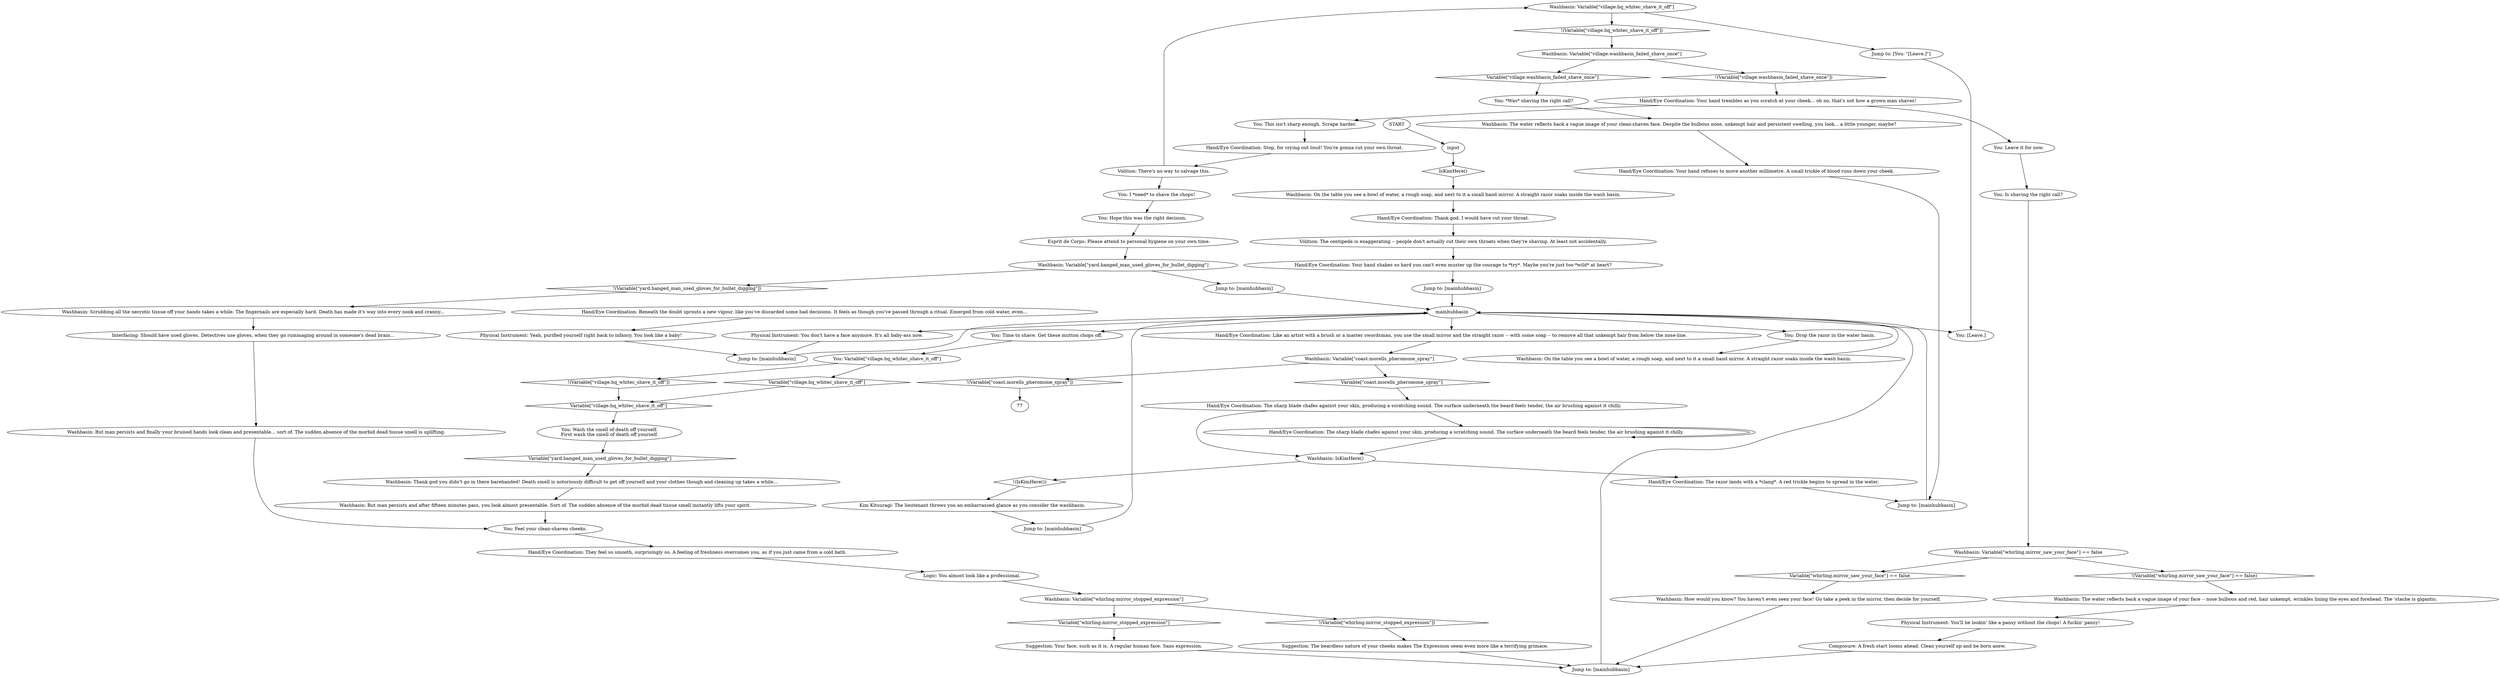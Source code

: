 # HQ / WASHBASIN
# A washbasin An interactable dialogue where you can shave your beard/muttonchops! This changes the portrait in the mirror dialogue, and the one on UI.
# ==================================================
digraph G {
	  0 [label="START"];
	  1 [label="input"];
	  2 [label="Washbasin: On the table you see a bowl of water, a rough soap, and next to it a small hand mirror. A straight razor soaks inside the wash basin."];
	  3 [label="Physical Instrument: Yeah, purified yourself right back to infancy. You look like a baby!"];
	  4 [label="You: [Leave.]"];
	  5 [label="Washbasin: How would you know? You haven't even seen your face! Go take a peek in the mirror, then decide for yourself."];
	  6 [label="mainhubbasin"];
	  7 [label="Jump to: [mainhubbasin]"];
	  8 [label="Suggestion: Your face, such as it is. A regular human face. Sans expression."];
	  9 [label="Suggestion: The beardless nature of your cheeks makes The Expression seem even more like a terrifying grimace."];
	  10 [label="Washbasin: Variable[\"coast.morells_pheromone_spray\"]"];
	  11 [label="Variable[\"coast.morells_pheromone_spray\"]", shape=diamond];
	  12 [label="!(Variable[\"coast.morells_pheromone_spray\"])", shape=diamond];
	  13 [label="You: Time to shave. Get these mutton chops off."];
	  14 [label="You: Variable[\"village.hq_whitec_shave_it_off\"]"];
	  15 [label="Variable[\"village.hq_whitec_shave_it_off\"]", shape=diamond];
	  16 [label="!(Variable[\"village.hq_whitec_shave_it_off\"])", shape=diamond];
	  17 [label="Composure: A fresh start looms ahead. Clean yourself up and be born anew."];
	  18 [label="Hand/Eye Coordination: The sharp blade chafes against your skin, producing a scratching sound. The surface underneath the beard feels tender, the air brushing against it chilly."];
	  19 [label="Washbasin: But man persists and after fifteen minutes pass, you look almost presentable. Sort of. The sudden absence of the morbid dead tissue smell instantly lifts your spirit."];
	  20 [label="Washbasin: Scrubbing all the necrotic tissue off your hands takes a while. The fingernails are especially hard. Death has made it's way into every nook and cranny..."];
	  21 [label="Washbasin: The water reflects back a vague image of your face -- nose bulbous and red, hair unkempt, wrinkles lining the eyes and forehead. The 'stache is gigantic."];
	  22 [label="You: I *need* to shave the chops!"];
	  23 [label="Physical Instrument: You'll be lookin' like a pansy without the chops! A fuckin' pansy!"];
	  24 [label="Volition: There's no way to salvage this."];
	  25 [label="Washbasin: But man persists and finally your bruised hands look clean and presentable... sort of. The sudden absence of the morbid dead tissue smell is uplifting."];
	  26 [label="Washbasin: Variable[\"whirling.mirror_saw_your_face\"] == false"];
	  27 [label="Variable[\"whirling.mirror_saw_your_face\"] == false", shape=diamond];
	  28 [label="!(Variable[\"whirling.mirror_saw_your_face\"] == false)", shape=diamond];
	  29 [label="Jump to: [mainhubbasin]"];
	  30 [label="Jump to: [mainhubbasin]"];
	  31 [label="You: This isn't sharp enough. Scrape harder."];
	  32 [label="Hand/Eye Coordination: Stop, for crying out loud! You're gonna cut your own throat."];
	  33 [label="Washbasin: The water reflects back a vague image of your clean-shaven face. Despite the bulbous nose, unkempt hair and persistent swelling, you look... a little younger, maybe?"];
	  34 [label="Jump to: [mainhubbasin]"];
	  35 [label="Washbasin: Variable[\"whirling.mirror_stopped_expression\"]"];
	  36 [label="Variable[\"whirling.mirror_stopped_expression\"]", shape=diamond];
	  37 [label="!(Variable[\"whirling.mirror_stopped_expression\"])", shape=diamond];
	  38 [label="You: Leave it for now."];
	  39 [label="Washbasin: Thank god you didn't go in there barehanded! Death smell is notoriously difficult to get off yourself and your clothes though and cleaning up takes a while..."];
	  40 [label="Hand/Eye Coordination: Your hand trembles as you scratch at your cheek... oh no, that's not how a grown man shaves!"];
	  41 [label="Interfacing: Should have used gloves. Detectives use gloves, when they go rummaging around in someone's dead brain..."];
	  42 [label="Hand/Eye Coordination: They feel so smooth, surprisingly so. A feeling of freshness overcomes you, as if you just came from a cold bath."];
	  43 [label="Volition: The centipede is exaggerating -- people don't actually cut their own throats when they're shaving. At least not accidentally."];
	  44 [label="Washbasin: Variable[\"village.washbasin_failed_shave_once\"]"];
	  45 [label="Variable[\"village.washbasin_failed_shave_once\"]", shape=diamond];
	  46 [label="!(Variable[\"village.washbasin_failed_shave_once\"])", shape=diamond];
	  47 [label="Hand/Eye Coordination: Beneath the doubt sprouts a new vigour, like you've discarded some bad decisions. It feels as though you've passed through a ritual. Emerged from cold water, even..."];
	  48 [label="Esprit de Corps: Please attend to personal hygiene on your own time."];
	  49 [label="Jump to: [mainhubbasin]"];
	  50 [label="You: Feel your clean-shaven cheeks."];
	  51 [label="Washbasin: IsKimHere()"];
	  52 [label="IsKimHere()", shape=diamond];
	  53 [label="!(IsKimHere())", shape=diamond];
	  54 [label="Hand/Eye Coordination: The razor lands with a *clang*. A red trickle begins to spread in the water."];
	  55 [label="Washbasin: On the table you see a bowl of water, a rough soap, and next to it a small hand mirror. A straight razor soaks inside the wash basin."];
	  56 [label="Kim Kitsuragi: The lieutenant throws you an embarrassed glance as you consider the washbasin."];
	  57 [label="Hand/Eye Coordination: Thank god, I would have cut your throat."];
	  58 [label="You: Is shaving the right call?"];
	  59 [label="You: Drop the razor in the water basin."];
	  60 [label="Washbasin: Variable[\"village.hq_whitec_shave_it_off\"]"];
	  61 [label="Variable[\"village.hq_whitec_shave_it_off\"]", shape=diamond];
	  62 [label="!(Variable[\"village.hq_whitec_shave_it_off\"])", shape=diamond];
	  63 [label="Jump to: [You: \"[Leave.]\"]"];
	  64 [label="Washbasin: Variable[\"yard.hanged_man_used_gloves_for_bullet_digging\"]"];
	  65 [label="Variable[\"yard.hanged_man_used_gloves_for_bullet_digging\"]", shape=diamond];
	  66 [label="!(Variable[\"yard.hanged_man_used_gloves_for_bullet_digging\"])", shape=diamond];
	  67 [label="Jump to: [mainhubbasin]"];
	  68 [label="Hand/Eye Coordination: Your hand shakes so hard you can't even muster up the courage to *try*. Maybe you're just too *wild* at heart?"];
	  69 [label="You: *Was* shaving the right call?"];
	  70 [label="Hand/Eye Coordination: Like an artist with a brush or a master swordsman, you use the small mirror and the straight razor -- with some soap -- to remove all that unkempt hair from below the nose-line."];
	  71 [label="You: Wash the smell of death off yourself.\nFirst wash the smell of death off yourself."];
	  72 [label="Physical Instrument: You don't have a face anymore. It's all baby-ass now."];
	  73 [label="Logic: You almost look like a professional."];
	  74 [label="Hand/Eye Coordination: Your hand refuses to move another millimetre. A small trickle of blood runs down your cheek."];
	  75 [label="You: Hope this was the right decision."];
	  76 [label="Hand/Eye Coordination: The sharp blade chafes against your skin, producing a scratching sound. The surface underneath the beard feels tender, the air brushing against it chilly."];
	  0 -> 1
	  1 -> 52
	  2 -> 57
	  3 -> 29
	  5 -> 7
	  6 -> 4
	  6 -> 70
	  6 -> 72
	  6 -> 13
	  6 -> 59
	  7 -> 6
	  8 -> 7
	  9 -> 7
	  10 -> 11
	  10 -> 12
	  11 -> 18
	  12 -> 77
	  13 -> 14
	  14 -> 16
	  14 -> 15
	  15 -> 61
	  16 -> 61
	  17 -> 7
	  18 -> 51
	  18 -> 76
	  19 -> 50
	  20 -> 41
	  21 -> 23
	  22 -> 75
	  23 -> 17
	  24 -> 60
	  24 -> 22
	  25 -> 50
	  26 -> 27
	  26 -> 28
	  27 -> 5
	  28 -> 21
	  29 -> 6
	  30 -> 6
	  31 -> 32
	  32 -> 24
	  33 -> 74
	  34 -> 6
	  35 -> 36
	  35 -> 37
	  36 -> 8
	  37 -> 9
	  38 -> 58
	  39 -> 19
	  40 -> 38
	  40 -> 31
	  41 -> 25
	  42 -> 73
	  43 -> 68
	  44 -> 45
	  44 -> 46
	  45 -> 69
	  46 -> 40
	  47 -> 3
	  48 -> 64
	  49 -> 6
	  50 -> 42
	  51 -> 53
	  51 -> 54
	  52 -> 2
	  53 -> 56
	  54 -> 30
	  55 -> 6
	  56 -> 49
	  57 -> 43
	  58 -> 26
	  59 -> 55
	  60 -> 62
	  60 -> 63
	  61 -> 71
	  62 -> 44
	  63 -> 4
	  64 -> 66
	  64 -> 67
	  65 -> 39
	  66 -> 20
	  67 -> 6
	  68 -> 34
	  69 -> 33
	  70 -> 10
	  71 -> 65
	  72 -> 29
	  73 -> 35
	  74 -> 30
	  75 -> 48
	  76 -> 51
	  76 -> 76
}

